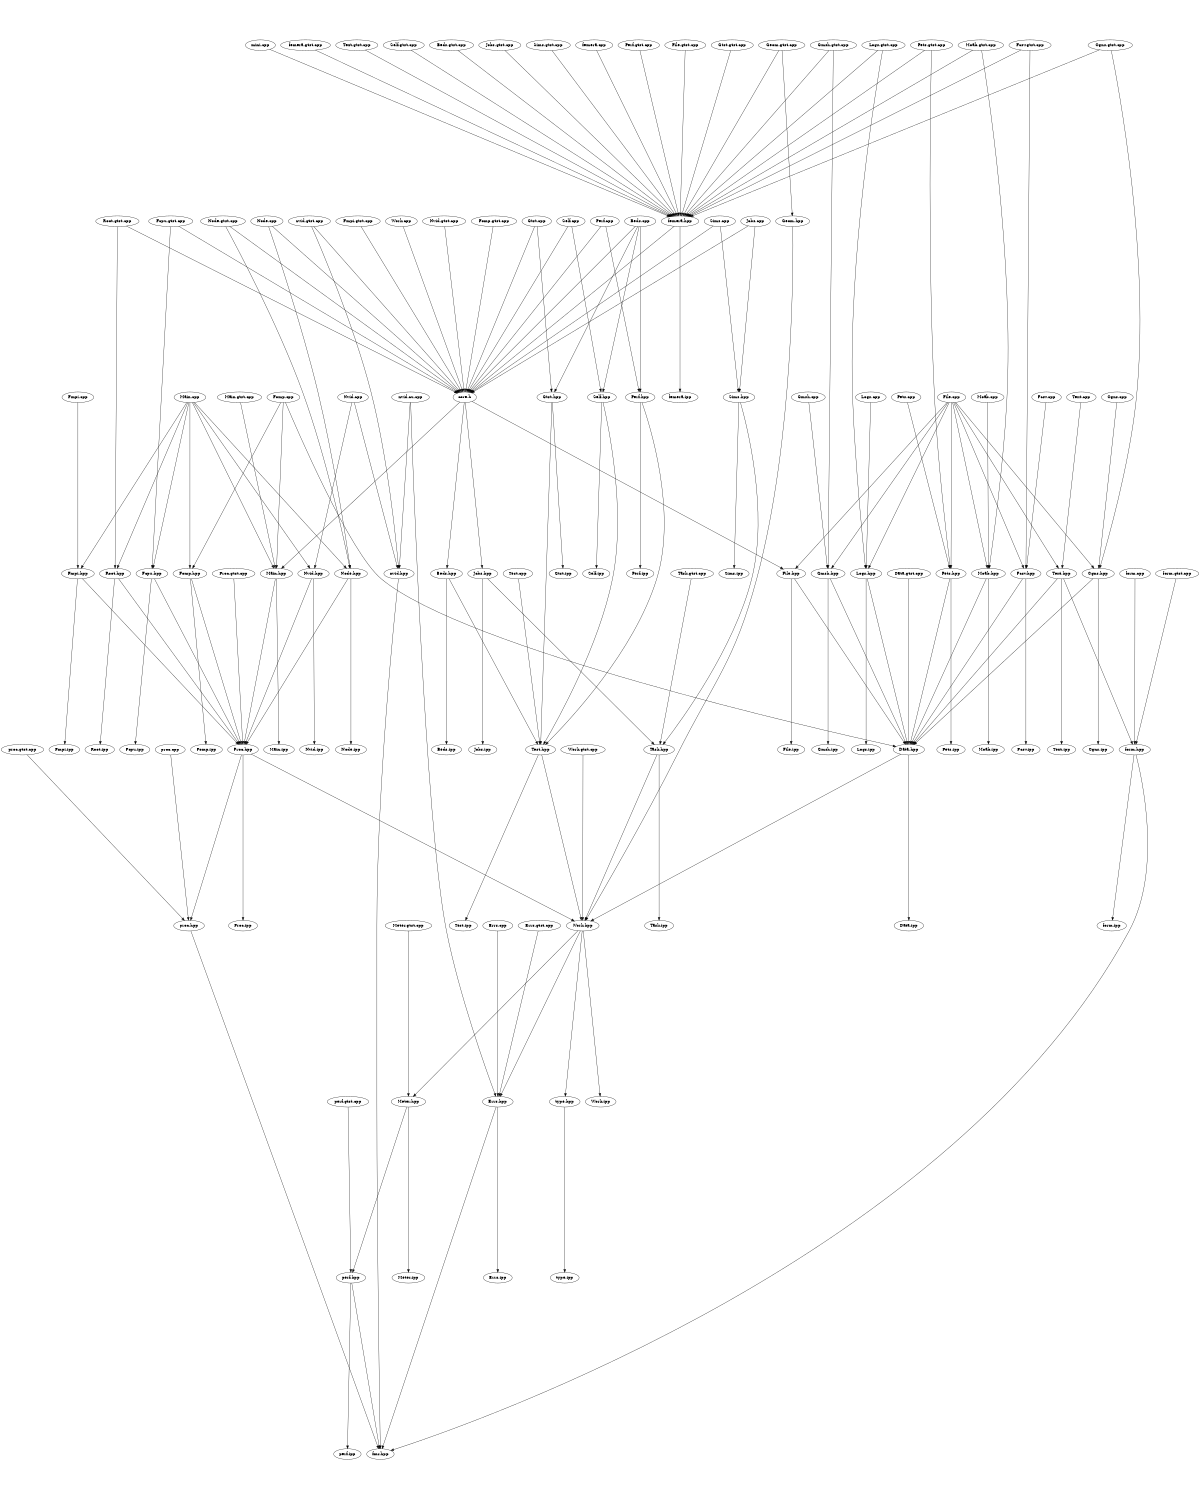 digraph "source tree" {
    overlap=scale;
    size="8,10";
    ratio="fill";
    fontsize="16";
    fontname="Helvetica";
	clusterrank="local";
	"Gtst.cpp" -> "core.h"
	"Nvid.gtst.cpp" -> "core.h"
	"Meter.hpp" -> "perf.hpp"
	"Main.cpp" -> "Fomp.hpp"
	"Text.gtst.cpp" -> "femera.hpp"
	"Gmsh.hpp" -> "Gmsh.ipp"
	"proc.gtst.cpp" -> "proc.hpp"
	"Errs.cpp" -> "Errs.hpp"
	"Work.hpp" -> "Errs.hpp"
	"Proc.hpp" -> "proc.hpp"
	"Fmpi.hpp" -> "Fmpi.ipp"
	"Sims.hpp" -> "Sims.ipp"
	"nvid.cu.cpp" -> "nvid.hpp"
	"Self.gtst.cpp" -> "femera.hpp"
	"Nvid.hpp" -> "Proc.hpp"
	"Root.hpp" -> "Proc.hpp"
	"Main.cpp" -> "Node.hpp"
	"File.cpp" -> "Pets.hpp"
	"Perf.hpp" -> "Test.hpp"
	"Beds.cpp" -> "Gtst.hpp"
	"Node.cpp" -> "Node.hpp"
	"core.h" -> "Main.hpp"
	"nvid.hpp" -> "fmr.hpp"
	"perf.hpp" -> "fmr.hpp"
	"Data.hpp" -> "Data.ipp"
	"Proc.gtst.cpp" -> "Proc.hpp"
	"Text.cpp" -> "Text.hpp"
	"Beds.cpp" -> "Self.hpp"
	"Fmpi.hpp" -> "Proc.hpp"
	"Test.hpp" -> "Work.hpp"
	"Node.hpp" -> "Node.ipp"
	"form.hpp" -> "form.ipp"
	"Gtst.cpp" -> "Gtst.hpp"
	"Gmsh.gtst.cpp" -> "Gmsh.hpp"
	"Gmsh.cpp" -> "Gmsh.hpp"
	"femera.hpp" -> "femera.ipp"
	"Root.gtst.cpp" -> "Root.hpp"
	"Main.gtst.cpp" -> "Main.hpp"
	"Pets.gtst.cpp" -> "Pets.hpp"
	"Work.gtst.cpp" -> "Work.hpp"
	"Fomp.hpp" -> "Proc.hpp"
	"Sims.cpp" -> "Sims.hpp"
	"Self.cpp" -> "core.h"
	"Logs.gtst.cpp" -> "Logs.hpp"
	"File.cpp" -> "Text.hpp"
	"File.cpp" -> "Moab.hpp"
	"Beds.gtst.cpp" -> "femera.hpp"
	"Fcsv.hpp" -> "Fcsv.ipp"
	"Gtst.hpp" -> "Gtst.ipp"
	"File.cpp" -> "Cgns.hpp"
	"Fomp.gtst.cpp" -> "core.h"
	"type.hpp" -> "type.ipp"
	"File.cpp" -> "File.hpp"
	"Text.hpp" -> "form.hpp"
	"Fcpu.hpp" -> "Fcpu.ipp"
	"core.h" -> "Beds.hpp"
	"Errs.hpp" -> "fmr.hpp"
	"perf.gtst.cpp" -> "perf.hpp"
	"Task.hpp" -> "Work.hpp"
	"Root.hpp" -> "Root.ipp"
	"Errs.hpp" -> "Errs.ipp"
	"Jobs.cpp" -> "Sims.hpp"
	"Main.hpp" -> "Main.ipp"
	"Fcsv.hpp" -> "Data.hpp"
	"Node.gtst.cpp" -> "core.h"
	"Gmsh.hpp" -> "Data.hpp"
	"Node.hpp" -> "Proc.hpp"
	"Fcpu.gtst.cpp" -> "core.h"
	"Geom.hpp" -> "Work.hpp"
	"Data.gtst.cpp" -> "Data.hpp"
	"File.hpp" -> "Data.hpp"
	"Fcsv.cpp" -> "Fcsv.hpp"
	"Fomp.cpp" -> "Main.hpp"
	"Beds.hpp" -> "Test.hpp"
	"form.hpp" -> "fmr.hpp"
	"Gtst.hpp" -> "Test.hpp"
	"Jobs.gtst.cpp" -> "femera.hpp"
	"Logs.gtst.cpp" -> "femera.hpp"
	"Data.hpp" -> "Work.hpp"
	"Nvid.cpp" -> "Nvid.hpp"
	"Work.hpp" -> "Meter.hpp"
	"Jobs.cpp" -> "core.h"
	"Errs.gtst.cpp" -> "Errs.hpp"
	"Moab.hpp" -> "Moab.ipp"
	"Task.hpp" -> "Task.ipp"
	"Sims.cpp" -> "core.h"
	"Fcsv.gtst.cpp" -> "Fcsv.hpp"
	"Test.hpp" -> "Test.ipp"
	"Sims.gtst.cpp" -> "femera.hpp"
	"Perf.cpp" -> "core.h"
	"Moab.gtst.cpp" -> "femera.hpp"
	"nvid.gtst.cpp" -> "core.h"
	"Beds.cpp" -> "core.h"
	"Fmpi.gtst.cpp" -> "core.h"
	"Cgns.gtst.cpp" -> "femera.hpp"
	"femera.cpp" -> "femera.hpp"
	"Jobs.hpp" -> "Jobs.ipp"
	"Fomp.cpp" -> "Fomp.hpp"
	"Nvid.hpp" -> "Nvid.ipp"
	"Logs.cpp" -> "Logs.hpp"
	"Cgns.cpp" -> "Cgns.hpp"
	"proc.hpp" -> "fmr.hpp"
	"Main.cpp" -> "Main.hpp"
	"Proc.hpp" -> "Proc.ipp"
	"Perf.hpp" -> "Perf.ipp"
	"Main.cpp" -> "Fmpi.hpp"
	"Work.cpp" -> "core.h"
	"Main.cpp" -> "Fcpu.hpp"
	"Moab.gtst.cpp" -> "Moab.hpp"
	"Beds.cpp" -> "Perf.hpp"
	"File.cpp" -> "Gmsh.hpp"
	"Cgns.gtst.cpp" -> "Cgns.hpp"
	"Work.hpp" -> "Work.ipp"
	"Nvid.cpp" -> "nvid.hpp"
	"Pets.gtst.cpp" -> "femera.hpp"
	"Gmsh.gtst.cpp" -> "femera.hpp"
	"Pets.hpp" -> "Data.hpp"
	"Pets.cpp" -> "Pets.hpp"
	"Text.hpp" -> "Data.hpp"
	"Text.hpp" -> "Text.ipp"
	"Work.hpp" -> "type.hpp"
	"Fcpu.hpp" -> "Proc.hpp"
	"Node.gtst.cpp" -> "Node.hpp"
	"Moab.hpp" -> "Data.hpp"
	"File.hpp" -> "File.ipp"
	"Cgns.hpp" -> "Data.hpp"
	"Meter.hpp" -> "Meter.ipp"
	"Main.cpp" -> "Nvid.hpp"
	"core.h" -> "File.hpp"
	"Fomp.hpp" -> "Fomp.ipp"
	"Logs.hpp" -> "Data.hpp"
	"nvid.gtst.cpp" -> "nvid.hpp"
	"File.cpp" -> "Fcsv.hpp"
	"form.cpp" -> "form.hpp"
	"Perf.cpp" -> "Perf.hpp"
	"Task.gtst.cpp" -> "Task.hpp"
	"perf.hpp" -> "perf.ipp"
	"Self.hpp" -> "Test.hpp"
	"proc.cpp" -> "proc.hpp"
	"Self.hpp" -> "Self.ipp"
	"Fmpi.cpp" -> "Fmpi.hpp"
	"Node.cpp" -> "core.h"
	"File.cpp" -> "Logs.hpp"
	"core.h" -> "Jobs.hpp"
	"Perf.gtst.cpp" -> "femera.hpp"
	"Pets.hpp" -> "Pets.ipp"
	"Test.cpp" -> "Test.hpp"
	"Root.gtst.cpp" -> "core.h"
	"nvid.cu.cpp" -> "Errs.hpp"
	"Main.cpp" -> "Root.hpp"
	"File.gtst.cpp" -> "femera.hpp"
	"Logs.hpp" -> "Logs.ipp"
	"Self.cpp" -> "Self.hpp"
	"form.gtst.cpp" -> "form.hpp"
	"Gtst.gtst.cpp" -> "femera.hpp"
	"Geom.gtst.cpp" -> "femera.hpp"
	"mini.cpp" -> "femera.hpp"
	"Fcsv.gtst.cpp" -> "femera.hpp"
	"Meter.gtst.cpp" -> "Meter.hpp"
	"Fomp.cpp" -> "Data.hpp"
	"Moab.cpp" -> "Moab.hpp"
	"Proc.hpp" -> "Work.hpp"
	"Fcpu.gtst.cpp" -> "Fcpu.hpp"
	"Sims.hpp" -> "Task.hpp"
	"Cgns.hpp" -> "Cgns.ipp"
	"Beds.hpp" -> "Beds.ipp"
	"Geom.gtst.cpp" -> "Geom.hpp"
	"femera.hpp" -> "core.h"
	"femera.gtst.cpp" -> "femera.hpp"
	"Main.hpp" -> "Proc.hpp"
	"Jobs.hpp" -> "Task.hpp"
}
